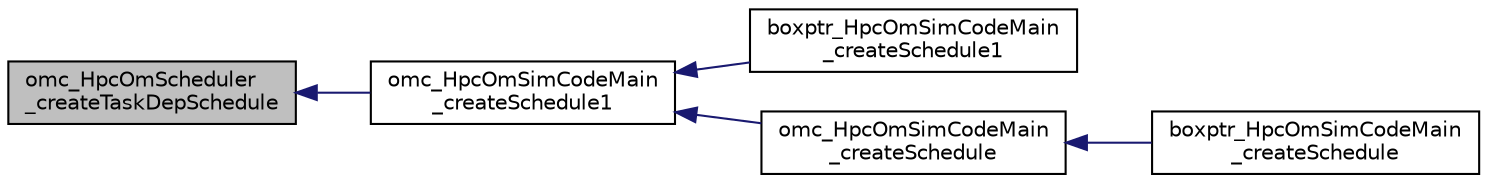 digraph "omc_HpcOmScheduler_createTaskDepSchedule"
{
  edge [fontname="Helvetica",fontsize="10",labelfontname="Helvetica",labelfontsize="10"];
  node [fontname="Helvetica",fontsize="10",shape=record];
  rankdir="LR";
  Node322 [label="omc_HpcOmScheduler\l_createTaskDepSchedule",height=0.2,width=0.4,color="black", fillcolor="grey75", style="filled", fontcolor="black"];
  Node322 -> Node323 [dir="back",color="midnightblue",fontsize="10",style="solid",fontname="Helvetica"];
  Node323 [label="omc_HpcOmSimCodeMain\l_createSchedule1",height=0.2,width=0.4,color="black", fillcolor="white", style="filled",URL="$d6/d3a/_hpc_om_sim_code_main_8c.html#a738e35677b1fc5917738a1ff307d9541"];
  Node323 -> Node324 [dir="back",color="midnightblue",fontsize="10",style="solid",fontname="Helvetica"];
  Node324 [label="boxptr_HpcOmSimCodeMain\l_createSchedule1",height=0.2,width=0.4,color="black", fillcolor="white", style="filled",URL="$d6/d3a/_hpc_om_sim_code_main_8c.html#a892d86cc286d519b2e563384bc2d4a7a"];
  Node323 -> Node325 [dir="back",color="midnightblue",fontsize="10",style="solid",fontname="Helvetica"];
  Node325 [label="omc_HpcOmSimCodeMain\l_createSchedule",height=0.2,width=0.4,color="black", fillcolor="white", style="filled",URL="$d6/d3a/_hpc_om_sim_code_main_8c.html#a9ff644dd2da5d0726569d6b7b97c765d"];
  Node325 -> Node326 [dir="back",color="midnightblue",fontsize="10",style="solid",fontname="Helvetica"];
  Node326 [label="boxptr_HpcOmSimCodeMain\l_createSchedule",height=0.2,width=0.4,color="black", fillcolor="white", style="filled",URL="$d6/d3a/_hpc_om_sim_code_main_8c.html#a285e2837bd0245a0d325da6b2feccb9d"];
}
